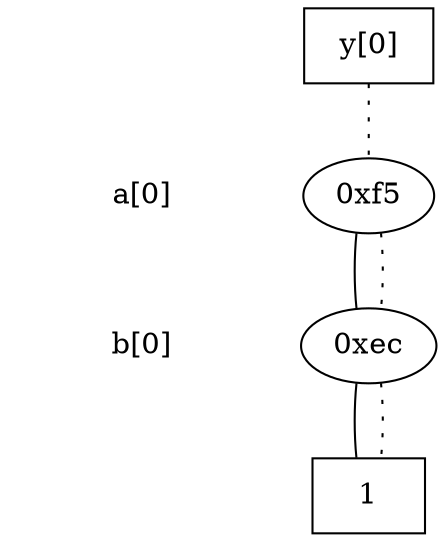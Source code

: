 digraph "DD" {
size = "7.5,10"
center = true;
edge [dir = none];
{ node [shape = plaintext];
  edge [style = invis];
  "CONST NODES" [style = invis];
" a[0] " -> " b[0] " -> "CONST NODES"; 
}
{ rank = same; node [shape = box]; edge [style = invis];
"  y[0]  "; }
{ rank = same; " a[0] ";
"0xf5";
}
{ rank = same; " b[0] ";
"0xec";
}
{ rank = same; "CONST NODES";
{ node [shape = box]; "0xe3";
}
}
"  y[0]  " -> "0xf5" [style = dotted];
"0xf5" -> "0xec";
"0xf5" -> "0xec" [style = dotted];
"0xec" -> "0xe3";
"0xec" -> "0xe3" [style = dotted];
"0xe3" [label = "1"];
}
